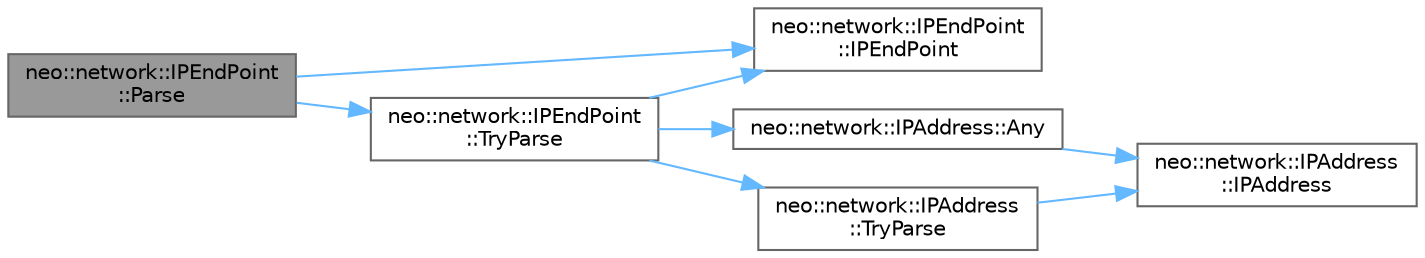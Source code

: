digraph "neo::network::IPEndPoint::Parse"
{
 // LATEX_PDF_SIZE
  bgcolor="transparent";
  edge [fontname=Helvetica,fontsize=10,labelfontname=Helvetica,labelfontsize=10];
  node [fontname=Helvetica,fontsize=10,shape=box,height=0.2,width=0.4];
  rankdir="LR";
  Node1 [id="Node000001",label="neo::network::IPEndPoint\l::Parse",height=0.2,width=0.4,color="gray40", fillcolor="grey60", style="filled", fontcolor="black",tooltip="Parses an IP endpoint string."];
  Node1 -> Node2 [id="edge8_Node000001_Node000002",color="steelblue1",style="solid",tooltip=" "];
  Node2 [id="Node000002",label="neo::network::IPEndPoint\l::IPEndPoint",height=0.2,width=0.4,color="grey40", fillcolor="white", style="filled",URL="$classneo_1_1network_1_1_i_p_end_point.html#a3f3041858fe7612148a0bff73a45136f",tooltip="Constructs an empty IPEndPoint."];
  Node1 -> Node3 [id="edge9_Node000001_Node000003",color="steelblue1",style="solid",tooltip=" "];
  Node3 [id="Node000003",label="neo::network::IPEndPoint\l::TryParse",height=0.2,width=0.4,color="grey40", fillcolor="white", style="filled",URL="$classneo_1_1network_1_1_i_p_end_point.html#a3b3d156cf5fcb0e451b3cb7bed9c90f1",tooltip="Tries to parse an IP endpoint string."];
  Node3 -> Node4 [id="edge10_Node000003_Node000004",color="steelblue1",style="solid",tooltip=" "];
  Node4 [id="Node000004",label="neo::network::IPAddress::Any",height=0.2,width=0.4,color="grey40", fillcolor="white", style="filled",URL="$classneo_1_1network_1_1_i_p_address.html#a6c88f7623fed2b8f03de6955feecc47a",tooltip="Gets the any address (0.0.0.0)."];
  Node4 -> Node5 [id="edge11_Node000004_Node000005",color="steelblue1",style="solid",tooltip=" "];
  Node5 [id="Node000005",label="neo::network::IPAddress\l::IPAddress",height=0.2,width=0.4,color="grey40", fillcolor="white", style="filled",URL="$classneo_1_1network_1_1_i_p_address.html#af3841f07eb754ead04973a5b6bb9afba",tooltip="Constructs an empty IPAddress."];
  Node3 -> Node2 [id="edge12_Node000003_Node000002",color="steelblue1",style="solid",tooltip=" "];
  Node3 -> Node6 [id="edge13_Node000003_Node000006",color="steelblue1",style="solid",tooltip=" "];
  Node6 [id="Node000006",label="neo::network::IPAddress\l::TryParse",height=0.2,width=0.4,color="grey40", fillcolor="white", style="filled",URL="$classneo_1_1network_1_1_i_p_address.html#acd99b489199839e45dac01d20cbcef64",tooltip="Tries to parse an IP address string."];
  Node6 -> Node5 [id="edge14_Node000006_Node000005",color="steelblue1",style="solid",tooltip=" "];
}
